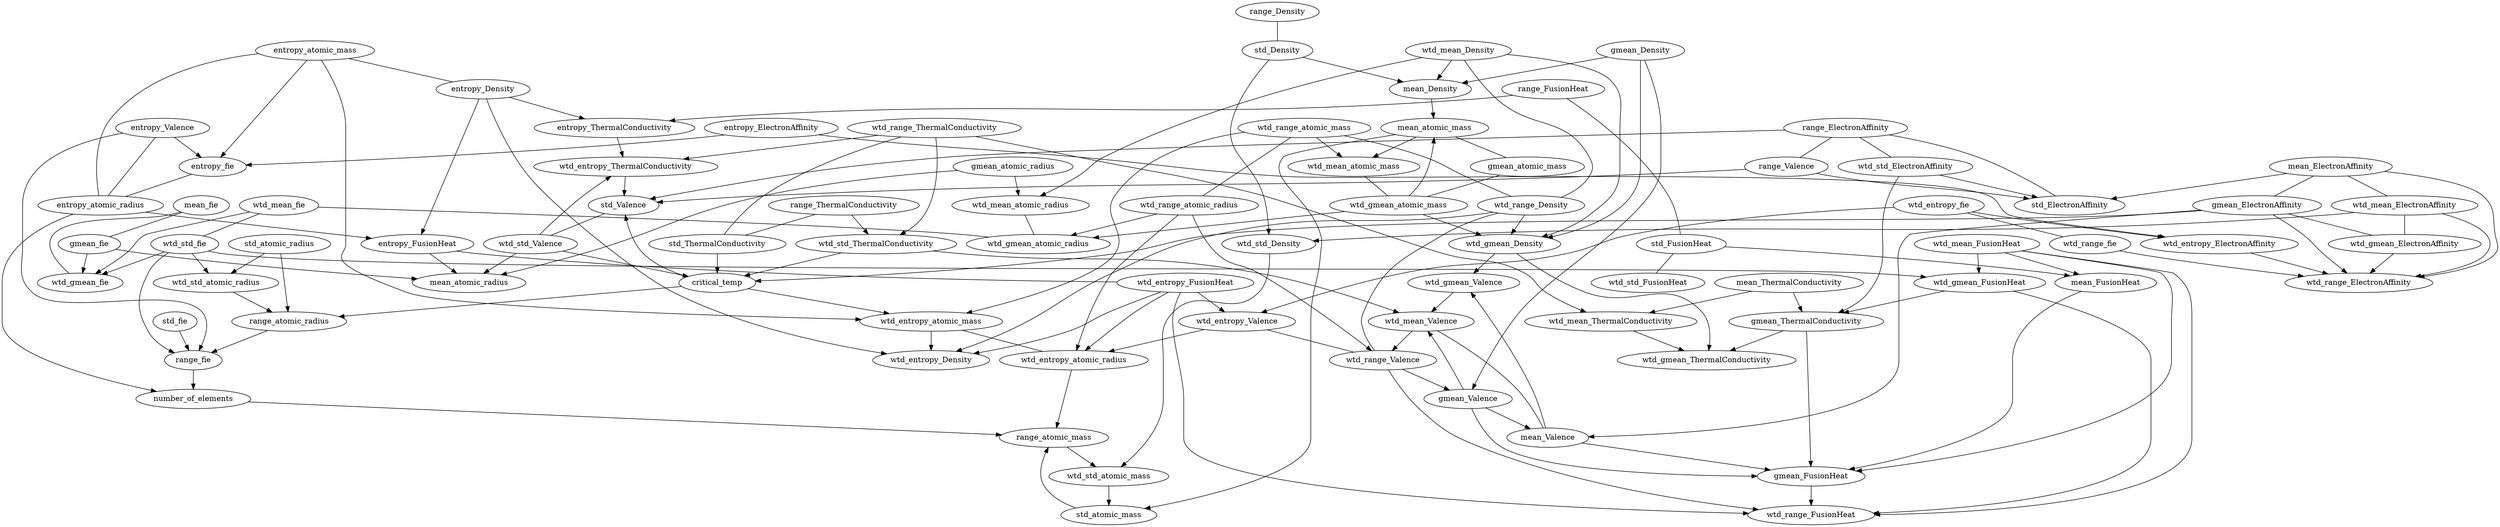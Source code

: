 digraph {
	graph [bb="0,0,4575,972",
		dpi=200,
		fontsize=18
	];
	node [label="\N"];
	0	[height=0.5,
		label=number_of_elements,
		pos="3326.3,234",
		width=2.9608];
	7	[height=0.5,
		label=range_atomic_mass,
		pos="3225.3,162",
		width=2.8164];
	0 -> 7	[arrowhead=normal,
		arrowtail=none,
		dir=both,
		pos="e,3249.5,179.71 3302.4,216.41 3289,207.15 3272.2,195.49 3257.7,185.42"];
	1	[height=0.5,
		label=mean_atomic_mass,
		pos="1214.3,738",
		width=2.7803];
	2	[height=0.5,
		label=wtd_mean_atomic_mass,
		pos="1214.3,666",
		width=3.3941];
	1 -> 2	[arrowhead=normal,
		arrowtail=none,
		dir=both,
		pos="e,1214.3,684.1 1214.3,719.7 1214.3,711.98 1214.3,702.71 1214.3,694.11"];
	3	[height=0.5,
		label=gmean_atomic_mass,
		pos="930.34,666",
		width=2.9428];
	1 -> 3	[arrowhead=none,
		arrowtail=none,
		dir=both,
		pos="1157.9,723.09 1108.7,710.97 1037.7,693.47 988.14,681.25"];
	9	[height=0.5,
		label=std_atomic_mass,
		pos="3091.3,18",
		width=2.4734];
	1 -> 9	[arrowhead=normal,
		arrowtail=none,
		dir=both,
		pos="e,3002.9,20.317 1297.6,727.89 1464.5,708.8 1834.5,662.2 1951.3,612 2024.8,580.42 2024.2,540.57 2095.3,504 2142.6,479.71 2165.8,498.47 \
2209.3,468 2234.1,450.64 2267.1,376.7 2292.3,360 2345.6,324.79 2387.2,370.09 2431.3,324 2459.3,294.79 2450.3,275.45 2450.3,235 2450.3,\
235 2450.3,235 2450.3,161 2450.3,51.284 2812.8,26.28 2992.6,20.625"];
	4	[height=0.5,
		label=wtd_gmean_atomic_mass,
		pos="1208.3,594",
		width=3.5566];
	2 -> 4	[arrowhead=none,
		arrowtail=none,
		dir=both,
		pos="1212.9,647.7 1211.9,636.85 1210.7,622.92 1209.8,612.1"];
	3 -> 4	[arrowhead=none,
		arrowtail=none,
		dir=both,
		pos="986.93,650.75 1034.1,638.88 1101,622.02 1148.9,609.96"];
	4 -> 1	[arrowhead=normal,
		arrowtail=none,
		dir=both,
		pos="e,1144.3,725.06 1137.5,609.12 1116.5,616.96 1095.8,629.13 1083.3,648 1074.5,661.34 1074.4,670.73 1083.3,684 1095.4,701.91 1114.7,\
713.77 1134.8,721.63"];
	24	[height=0.5,
		label=wtd_gmean_atomic_radius,
		pos="1088.3,522",
		width=3.7011];
	4 -> 24	[arrowhead=normal,
		arrowtail=none,
		dir=both,
		pos="e,1117,539.71 1179.9,576.41 1163.7,566.98 1143.3,555.05 1125.8,544.86"];
	34	[height=0.5,
		label=wtd_gmean_Density,
		pos="1372.3,522",
		width=2.8886];
	4 -> 34	[arrowhead=normal,
		arrowtail=none,
		dir=both,
		pos="e,1335.1,538.91 1246.4,576.76 1270,566.67 1300.6,553.61 1325.7,542.89"];
	5	[height=0.5,
		label=entropy_atomic_mass,
		pos="3169.3,882",
		width=3.0692];
	6	[height=0.5,
		label=wtd_entropy_atomic_mass,
		pos="2434.3,378",
		width=3.683];
	5 -> 6	[arrowhead=normal,
		arrowtail=none,
		dir=both,
		pos="e,2526.2,391.05 3169.8,863.68 3170.1,813.45 3164.8,665.62 3093.3,576 3087.8,569.08 2959.5,507.44 2951.3,504 2860,465.5 2836.3,456.53 \
2740.3,432 2673.2,414.84 2596.3,401.55 2536.4,392.57"];
	15	[height=0.5,
		label=entropy_fie,
		pos="3527.3,666",
		width=1.7332];
	5 -> 15	[arrowhead=normal,
		arrowtail=none,
		dir=both,
		pos="e,3501.2,682.62 3196.8,864.56 3261.2,826.08 3421.6,730.19 3492.6,687.76"];
	25	[height=0.5,
		label=entropy_atomic_radius,
		pos="3455.3,594",
		width=3.2317];
	5 -> 25	[arrowhead=none,
		arrowtail=none,
		dir=both,
		pos="3185.6,864.19 3203,846.23 3231.5,816.98 3256.3,792 3323,724.93 3403.2,646.06 3437.9,612.03"];
	35	[height=0.5,
		label=entropy_Density,
		pos="2115.3,810",
		width=2.4192];
	5 -> 35	[arrowhead=none,
		arrowtail=none,
		dir=both,
		pos="3069.2,874.35 2861.6,860.56 2387.7,829.09 2197.1,816.43"];
	26	[height=0.5,
		label=wtd_entropy_atomic_radius,
		pos="2284.3,306",
		width=3.8274];
	6 -> 26	[arrowhead=none,
		arrowtail=none,
		dir=both,
		pos="2399.2,360.59 2375.2,349.39 2343.5,334.63 2319.5,323.43"];
	36	[height=0.5,
		label=wtd_entropy_Density,
		pos="1980.3,306",
		width=3.015];
	6 -> 36	[arrowhead=normal,
		arrowtail=none,
		dir=both,
		pos="e,2057.1,318.84 2350.3,364.04 2269.8,351.63 2148.8,332.98 2067.4,320.42"];
	10	[height=0.5,
		label=wtd_std_atomic_mass,
		pos="3091.3,90",
		width=3.0872];
	7 -> 10	[arrowhead=normal,
		arrowtail=none,
		dir=both,
		pos="e,3122.7,107.39 3194.3,144.76 3175.6,135.03 3151.7,122.54 3131.6,112.05"];
	8	[height=0.5,
		label=wtd_range_atomic_mass,
		pos="1591.3,738",
		width=3.4303];
	8 -> 2	[arrowhead=normal,
		arrowtail=none,
		dir=both,
		pos="e,1287,680.48 1518.2,723.42 1454.8,711.64 1363,694.6 1296.9,682.33"];
	8 -> 6	[arrowhead=normal,
		arrowtail=none,
		dir=both,
		pos="e,2411.6,395.91 1689.8,727.07 1812.7,714.36 2008.5,692.92 2022.3,684 2101.2,633.22 2056.3,558.87 2132.3,504 2189.7,462.61 2221.8,\
494.65 2287.3,468 2329.9,450.68 2374.5,421.98 2403.2,401.86"];
	28	[height=0.5,
		label=wtd_range_atomic_radius,
		pos="1597.3,594",
		width=3.5747];
	8 -> 28	[arrowhead=none,
		arrowtail=none,
		dir=both,
		pos="1592.1,719.87 1593.2,692.58 1595.5,639.52 1596.6,612.19"];
	38	[height=0.5,
		label=wtd_range_Density,
		pos="1843.3,594",
		width=2.7623];
	8 -> 38	[arrowhead=none,
		arrowtail=none,
		dir=both,
		pos="1614.9,720.16 1641.7,701.41 1687.1,670.74 1728.3,648 1753.5,634.15 1782.9,620.64 1805.6,610.73"];
	9 -> 7	[arrowhead=normal,
		arrowtail=none,
		dir=both,
		pos="e,3227.2,143.72 3149.3,31.781 3172,39.675 3196.1,52.23 3211.3,72 3224.7,89.391 3227.6,114.44 3227.5,133.54"];
	10 -> 9	[arrowhead=normal,
		arrowtail=none,
		dir=both,
		pos="e,3091.3,36.104 3091.3,71.697 3091.3,63.983 3091.3,54.712 3091.3,46.112"];
	11	[height=0.5,
		label=mean_fie,
		pos="535.34,594",
		width=1.4443];
	13	[height=0.5,
		label=gmean_fie,
		pos="659.34,522",
		width=1.6068];
	11 -> 13	[arrowhead=none,
		arrowtail=none,
		dir=both,
		pos="561.33,578.33 582.21,566.54 611.43,550.05 632.52,538.14"];
	14	[height=0.5,
		label=wtd_gmean_fie,
		pos="678.34,450",
		width=2.2026];
	11 -> 14	[arrowhead=none,
		arrowtail=none,
		dir=both,
		pos="541.02,575.76 548.13,556.35 561.9,524.82 582.34,504 598.48,487.56 620.81,474.82 639.87,465.96"];
	12	[height=0.5,
		label=wtd_mean_fie,
		pos="716.34,594",
		width=2.0401];
	12 -> 14	[arrowhead=normal,
		arrowtail=none,
		dir=both,
		pos="e,637.76,465.5 658.43,582.93 633.7,575.45 607.17,562.47 592.34,540 583.53,526.65 584.54,517.97 592.34,504 600.48,489.42 614.47,478.35 \
628.82,470.2"];
	20	[height=0.5,
		label=wtd_std_fie,
		pos="836.34,522",
		width=1.7512];
	12 -> 20	[arrowhead=none,
		arrowtail=none,
		dir=both,
		pos="743.57,577.12 763.35,565.58 789.98,550.05 809.63,538.58"];
	12 -> 24	[arrowhead=none,
		arrowtail=none,
		dir=both,
		pos="770.33,581.77 779.98,579.81 789.95,577.82 799.34,576 871.07,562.08 953.02,547.14 1011.3,536.68"];
	13 -> 14	[arrowhead=normal,
		arrowtail=none,
		dir=both,
		pos="e,673.65,468.28 663.94,504.05 666.05,496.26 668.62,486.82 670.99,478.08"];
	21	[height=0.5,
		label=mean_atomic_radius,
		pos="956.34,450",
		width=2.9247];
	13 -> 21	[arrowhead=normal,
		arrowtail=none,
		dir=both,
		pos="e,897.12,464.94 703.89,510.48 712.97,508.33 722.46,506.09 731.34,504 783.63,491.67 842.76,477.74 887.28,467.26"];
	15 -> 25	[arrowhead=none,
		arrowtail=none,
		dir=both,
		pos="3510.3,648.41 3499,637.41 3484.2,623.03 3472.8,611.96"];
	16	[height=0.5,
		label=wtd_entropy_fie,
		pos="3817.3,594",
		width=2.347];
	18	[height=0.5,
		label=wtd_range_fie,
		pos="3817.3,522",
		width=2.0943];
	16 -> 18	[arrowhead=none,
		arrowtail=none,
		dir=both,
		pos="3817.3,575.7 3817.3,564.85 3817.3,550.92 3817.3,540.1"];
	46	[height=0.5,
		label=wtd_entropy_ElectronAffinity,
		pos="4057.3,522",
		width=4.0621];
	16 -> 46	[arrowhead=normal,
		arrowtail=none,
		dir=both,
		pos="e,4003,538.84 3865,579.09 3901.8,568.37 3953,553.44 3993.3,541.68"];
	76	[height=0.5,
		label=wtd_entropy_Valence,
		pos="1946.3,378",
		width=3.015];
	16 -> 76	[arrowhead=normal,
		arrowtail=none,
		dir=both,
		pos="e,1928.4,396.06 3738.9,587.24 3692.7,583.89 3633.2,579.62 3580.3,576 3334.6,559.19 3265.8,601.82 3027.3,540 2991.2,530.62 2987.7,\
512.83 2951.3,504 2894.9,490.28 1946.7,509.78 1906.3,468 1889,450.01 1904.9,423.17 1921.6,403.66"];
	17	[height=0.5,
		label=range_fie,
		pos="3326.3,306",
		width=1.4804];
	17 -> 0	[arrowhead=normal,
		arrowtail=none,
		dir=both,
		pos="e,3326.3,252.1 3326.3,287.7 3326.3,279.98 3326.3,270.71 3326.3,262.11"];
	48	[height=0.5,
		label=wtd_range_ElectronAffinity,
		pos="4316.3,450",
		width=3.8094];
	18 -> 48	[arrowhead=normal,
		arrowtail=none,
		dir=both,
		pos="e,4214,462.08 3872.1,509.46 3882.1,507.51 3892.5,505.61 3902.3,504 4004,487.34 4120.5,472.83 4204,463.23"];
	19	[height=0.5,
		label=std_fie,
		pos="3409.3,378",
		width=1.1374];
	19 -> 17	[arrowhead=normal,
		arrowtail=none,
		dir=both,
		pos="e,3345.2,322.89 3391.3,361.81 3380.1,352.38 3365.6,340.08 3353,329.53"];
	20 -> 14	[arrowhead=normal,
		arrowtail=none,
		dir=both,
		pos="e,712.95,466.33 803.6,506.5 780.01,496.05 747.93,481.83 722.14,470.41"];
	20 -> 17	[arrowhead=normal,
		arrowtail=none,
		dir=both,
		pos="e,3273.1,307.58 888.22,511.63 906.52,508.68 927.29,505.74 946.34,504 1082.7,491.52 2051.9,520.55 2178.3,468 2242.8,441.22 2228.2,\
387.49 2292.3,360 2381.2,321.91 3051.6,310.4 3262.8,307.71"];
	30	[height=0.5,
		label=wtd_std_atomic_radius,
		pos="3243.3,450",
		width=3.2317];
	20 -> 30	[arrowhead=normal,
		arrowtail=none,
		dir=both,
		pos="e,3131.5,455.22 887.93,511.57 906.3,508.6 927.18,505.66 946.34,504 1343.6,469.47 2341.7,478.73 2740.3,468 2870.5,464.49 3019.6,459.31 \
3121.5,455.59"];
	54	[height=0.5,
		label=wtd_gmean_FusionHeat,
		pos="459.34,450",
		width=3.3941];
	20 -> 54	[arrowhead=normal,
		arrowtail=none,
		dir=both,
		pos="e,532.12,464.51 785.1,511.49 722.71,499.9 616.49,480.18 542.36,466.42"];
	22	[height=0.5,
		label=wtd_mean_atomic_radius,
		pos="935.34,594",
		width=3.5386];
	22 -> 24	[arrowhead=none,
		arrowtail=none,
		dir=both,
		pos="971.21,576.59 995.68,565.39 1028,550.63 1052.4,539.43"];
	23	[height=0.5,
		label=gmean_atomic_radius,
		pos="429.34,666",
		width=3.0872];
	23 -> 21	[arrowhead=normal,
		arrowtail=none,
		dir=both,
		pos="e,881.48,462.81 495.25,651.4 527.2,643.03 565.29,630.31 596.34,612 616.38,600.18 614.7,588.47 634.34,576 671.41,552.47 689.27,563.53 \
726.34,540 745.98,527.53 744.08,515.44 764.34,504 797.09,485.51 836.67,473.17 871.36,465.08"];
	23 -> 22	[arrowhead=normal,
		arrowtail=none,
		dir=both,
		pos="e,847.55,607.15 510.92,653.71 599.92,641.4 742.36,621.7 837.36,608.55"];
	25 -> 0	[arrowhead=normal,
		arrowtail=none,
		dir=both,
		pos="e,3401.6,246.8 3547.8,582.96 3606.2,574.71 3674.6,560.93 3695.3,540 3723.8,511.3 3714.3,491.45 3714.3,451 3714.3,451 3714.3,451 \
3714.3,377 3714.3,313.03 3526,269.27 3411.7,248.61"];
	55	[height=0.5,
		label=entropy_FusionHeat,
		pos="1904.3,522",
		width=2.9067];
	25 -> 55	[arrowhead=normal,
		arrowtail=none,
		dir=both,
		pos="e,1996.4,530.64 3346.4,587.62 3274.6,584.13 3178.4,579.59 3093.3,576 2666.3,557.97 2559.1,563.89 2132.3,540 2091.1,537.69 2045.8,\
534.46 2006.5,531.43"];
	75	[height=0.5,
		label=entropy_Valence,
		pos="3599.3,522",
		width=2.4192];
	25 -> 75	[arrowhead=none,
		arrowtail=none,
		dir=both,
		pos="3489.1,576.59 3512.5,565.19 3543.6,550.09 3566.8,538.83"];
	26 -> 7	[arrowhead=normal,
		arrowtail=none,
		dir=both,
		pos="e,3150.9,174.24 2370.8,291.96 2550.5,264.84 2962.6,202.65 3140.7,175.77"];
	27	[height=0.5,
		label=range_atomic_radius,
		pos="3243.3,378",
		width=2.9608];
	27 -> 17	[arrowhead=normal,
		arrowtail=none,
		dir=both,
		pos="e,3307.3,323.07 3263.4,360.05 3274.3,350.92 3287.8,339.51 3299.5,329.63"];
	28 -> 24	[arrowhead=normal,
		arrowtail=none,
		dir=both,
		pos="e,1178.2,535.36 1509,580.85 1419.6,568.55 1281.6,549.57 1188.2,536.74"];
	28 -> 26	[arrowhead=normal,
		arrowtail=none,
		dir=both,
		pos="e,2275.6,323.99 1625.3,576.4 1661.8,555.58 1728.5,520.6 1790.3,504 1874,481.55 2104.1,512.56 2178.3,468 2205,451.98 2248.9,374.24 \
2270.9,332.93"];
	78	[height=0.5,
		label=wtd_range_Valence,
		pos="1752.3,306",
		width=2.7623];
	28 -> 78	[arrowhead=normal,
		arrowtail=none,
		dir=both,
		pos="e,1745.9,324.25 1594.7,575.9 1592.6,556.91 1592,526.03 1605.3,504 1620.7,478.69 1641,489.51 1661.3,468 1699.7,427.43 1727.9,367.72 \
1742.1,333.57"];
	29	[height=0.5,
		label=std_atomic_radius,
		pos="3399.3,522",
		width=2.6359];
	29 -> 27	[arrowhead=normal,
		arrowtail=none,
		dir=both,
		pos="e,3302.9,393.03 3397.5,503.79 3394.6,484.12 3387.1,452.07 3368.3,432 3353.3,415.96 3332.7,404.57 3312.5,396.57"];
	29 -> 30	[arrowhead=normal,
		arrowtail=none,
		dir=both,
		pos="e,3279.4,467.19 3363.9,505.12 3341.6,495.11 3312.6,482.1 3288.7,471.34"];
	30 -> 27	[arrowhead=normal,
		arrowtail=none,
		dir=both,
		pos="e,3243.3,396.1 3243.3,431.7 3243.3,423.98 3243.3,414.71 3243.3,406.11"];
	31	[height=0.5,
		label=mean_Density,
		pos="1298.3,810",
		width=2.1123];
	31 -> 1	[arrowhead=normal,
		arrowtail=none,
		dir=both,
		pos="e,1234.4,755.71 1278.4,792.41 1267.6,783.41 1254.1,772.14 1242.3,762.27"];
	32	[height=0.5,
		label=wtd_mean_Density,
		pos="965.34,882",
		width=2.7261];
	32 -> 22	[arrowhead=normal,
		arrowtail=none,
		dir=both,
		pos="e,847.13,607.01 900.6,868.37 768.39,839.84 487.86,763.77 587.34,648 591.46,643.21 735.68,622.46 837.14,608.39"];
	32 -> 31	[arrowhead=normal,
		arrowtail=none,
		dir=both,
		pos="e,1243.4,822.54 1027.2,868 1085.9,855.66 1173.7,837.2 1233.4,824.66"];
	32 -> 34	[arrowhead=normal,
		arrowtail=none,
		dir=both,
		pos="e,1375,540 961.17,863.97 957.36,843.86 954.81,810.77 973.34,792 1028.3,736.36 1263,805.67 1323.3,756 1384.6,705.6 1381.6,599.82 \
1376.2,550.02"];
	32 -> 38	[arrowhead=none,
		arrowtail=none,
		dir=both,
		pos="967.27,863.88 970.63,843.02 979.63,808.52 1003.3,792 1134.8,700.41 1582,831.41 1723.3,756 1754.2,739.55 1810.3,650.11 1833.2,612.1"];
	33	[height=0.5,
		label=gmean_Density,
		pos="1402.3,882",
		width=2.2748];
	33 -> 31	[arrowhead=normal,
		arrowtail=none,
		dir=both,
		pos="e,1322.3,827.15 1378.2,864.76 1364.2,855.31 1346.3,843.26 1331,832.97"];
	33 -> 34	[arrowhead=normal,
		arrowtail=none,
		dir=both,
		pos="e,1378.4,540.24 1402.3,863.95 1402.3,837.29 1402.3,784.11 1402.3,739 1402.3,739 1402.3,739 1402.3,665 1402.3,624.16 1390.3,578.11 \
1381.5,549.82"];
	73	[height=0.5,
		label=gmean_Valence,
		pos="1515.3,234",
		width=2.2748];
	33 -> 73	[arrowhead=normal,
		arrowtail=none,
		dir=both,
		pos="e,1500.4,251.91 1410,863.91 1421.1,837.62 1440.3,785.45 1440.3,739 1440.3,739 1440.3,739 1440.3,665 1440.3,624.55 1436.3,609.24 \
1459.3,576 1484.7,539.37 1606.9,507.09 1628.3,468 1685.4,363.85 1494.5,435.89 1462.3,396 1429.6,355.45 1467.5,294.01 1494,259.95"];
	64	[height=0.5,
		label=wtd_gmean_ThermalConductivity,
		pos="809.34,306",
		width=4.6038];
	34 -> 64	[arrowhead=normal,
		arrowtail=none,
		dir=both,
		pos="e,777.16,323.78 1290.9,510.77 1271.1,508.42 1250,506.01 1230.3,504 1136.9,494.42 893.75,509.12 809.34,468 789.69,458.43 750.34,416.34 \
742.34,396 736.48,381.11 735.37,374.4 742.34,360 748.21,347.87 758.35,337.68 768.99,329.57"];
	74	[height=0.5,
		label=wtd_gmean_Valence,
		pos="1515.3,450",
		width=2.8886];
	34 -> 74	[arrowhead=normal,
		arrowtail=none,
		dir=both,
		pos="e,1482.4,467.15 1405.5,504.76 1425.6,494.91 1451.5,482.25 1473.1,471.68"];
	35 -> 36	[arrowhead=normal,
		arrowtail=none,
		dir=both,
		pos="e,1895.4,317.36 2115.4,791.77 2114.6,739.86 2104.8,583.62 2018.3,504 1976.4,465.41 1943.8,497.92 1895.3,468 1858.1,445.04 1844.3,\
436.68 1828.3,396 1822.5,381.11 1819.1,373.04 1828.3,360 1842.1,340.66 1863.4,328.32 1885.8,320.46"];
	35 -> 55	[arrowhead=normal,
		arrowtail=none,
		dir=both,
		pos="e,1922.7,539.91 2109.8,791.82 2103.5,773.29 2092,743.33 2077.3,720 2033.9,650.92 1966.5,582 1930,546.88"];
	65	[height=0.5,
		label=entropy_ThermalConductivity,
		pos="1919.3,738",
		width=4.1344];
	35 -> 65	[arrowhead=normal,
		arrowtail=none,
		dir=both,
		pos="e,1964.6,755.17 2073.8,794.15 2044.7,783.79 2005.7,769.85 1974.1,758.57"];
	37	[height=0.5,
		label=range_Density,
		pos="2300.3,954",
		width=2.1484];
	39	[height=0.5,
		label=std_Density,
		pos="2300.3,882",
		width=1.8234];
	37 -> 39	[arrowhead=none,
		arrowtail=none,
		dir=both,
		pos="2300.3,935.7 2300.3,924.85 2300.3,910.92 2300.3,900.1"];
	38 -> 34	[arrowhead=normal,
		arrowtail=none,
		dir=both,
		pos="e,1449.9,534.07 1771.3,581.55 1759.3,579.67 1747,577.77 1735.3,576 1641.4,561.74 1533.6,546.1 1460.1,535.53"];
	38 -> 36	[arrowhead=normal,
		arrowtail=none,
		dir=both,
		pos="e,1905.7,319.22 1819.7,576.46 1808.5,567.18 1796.4,554.55 1790.3,540 1773.5,499.23 1735,437.26 1795.3,360 1808.3,343.39 1853.4,330.28 \
1895.9,321.25"];
	38 -> 78	[arrowhead=none,
		arrowtail=none,
		dir=both,
		pos="1801.1,577.51 1784.5,569.1 1767,556.89 1757.3,540 1716.7,469.07 1737.1,365.01 1747.5,324.26"];
	39 -> 31	[arrowhead=normal,
		arrowtail=none,
		dir=both,
		pos="e,1370.3,816.03 2237.7,876.62 2063.8,864.48 1575.6,830.37 1380.5,816.74"];
	40	[height=0.5,
		label=wtd_std_Density,
		pos="3123.3,522",
		width=2.4192];
	39 -> 40	[arrowhead=normal,
		arrowtail=none,
		dir=both,
		pos="e,3127.4,540.22 2361.3,875.13 2476.7,862.71 2733.9,828.71 2938.3,756 3037.5,720.73 3093.5,712 3126.3,612 3132.9,592.08 3131.6,568.29 \
3129,550.32"];
	40 -> 10	[arrowhead=normal,
		arrowtail=none,
		dir=both,
		pos="e,3091.9,108.05 3117.5,503.74 3109,477.25 3094.3,424.79 3094.3,379 3094.3,379 3094.3,379 3094.3,233 3094.3,192.99 3093.1,146.65 \
3092.3,118.08"];
	41	[height=0.5,
		label=mean_ElectronAffinity,
		pos="4264.3,666",
		width=3.1594];
	42	[height=0.5,
		label=wtd_mean_ElectronAffinity,
		pos="4128.3,594",
		width=3.7733];
	41 -> 42	[arrowhead=none,
		arrowtail=none,
		dir=both,
		pos="4232.5,648.59 4210.8,637.43 4182.2,622.73 4160.5,611.55"];
	43	[height=0.5,
		label=gmean_ElectronAffinity,
		pos="4401.3,594",
		width=3.3219];
	41 -> 43	[arrowhead=none,
		arrowtail=none,
		dir=both,
		pos="4296.5,648.59 4318.3,637.43 4347.1,622.73 4368.9,611.55"];
	41 -> 48	[arrowhead=normal,
		arrowtail=none,
		dir=both,
		pos="e,4427.5,460.56 4355.5,655.18 4421.2,646.58 4502.9,632.26 4530.3,612 4559.6,590.4 4560.4,575.28 4569.3,540 4573.3,524.49 4579.4,\
516.42 4569.3,504 4552.1,482.76 4493.9,469.73 4437.6,461.91"];
	49	[height=0.5,
		label=std_ElectronAffinity,
		pos="2981.3,594",
		width=2.8525];
	41 -> 49	[arrowhead=normal,
		arrowtail=none,
		dir=both,
		pos="e,3077.9,600.27 4158.8,659.24 3918,646.1 3330.2,614.03 3088.2,600.83"];
	42 -> 40	[arrowhead=normal,
		arrowtail=none,
		dir=both,
		pos="e,3185.7,534.64 4016.6,583.74 3982.5,581.06 3944.9,578.25 3910.3,576 3605.7,556.13 3527.8,573.39 3224.3,540 3215,538.98 3205.3,537.65 \
3195.6,536.2"];
	44	[height=0.5,
		label=wtd_gmean_ElectronAffinity,
		pos="4401.3,522",
		width=3.9358];
	42 -> 44	[arrowhead=none,
		arrowtail=none,
		dir=both,
		pos="4187.9,577.72 4233.4,566.06 4295.8,550.05 4341.4,538.36"];
	42 -> 48	[arrowhead=normal,
		arrowtail=none,
		dir=both,
		pos="e,4294.3,467.99 4158.1,576.19 4174.6,566.38 4195.2,553.33 4212.3,540 4230.7,525.72 4232.8,519.3 4250.3,504 4261.8,493.97 4274.9,\
483.36 4286.3,474.29"];
	43 -> 44	[arrowhead=none,
		arrowtail=none,
		dir=both,
		pos="4401.3,575.7 4401.3,564.85 4401.3,550.92 4401.3,540.1"];
	43 -> 48	[arrowhead=normal,
		arrowtail=none,
		dir=both,
		pos="e,4421.1,461.67 4468.9,579.09 4521.6,565.12 4581.5,540.41 4552.3,504 4536.5,484.21 4483.1,471.3 4431.1,463.18"];
	71	[height=0.5,
		label=mean_Valence,
		pos="1515.3,162",
		width=2.1123];
	43 -> 71	[arrowhead=normal,
		arrowtail=none,
		dir=both,
		pos="e,1584.5,169.59 4319.2,580.91 4304,579.01 4288.2,577.26 4273.3,576 4165,566.83 3396.1,580.82 3295.3,540 3273.2,531.02 3276.4,515.36 \
3255.3,504 3199.9,474.1 3179.2,484.17 3118.3,468 2813.3,386.94 2741,349.22 2431.3,288 2124.5,227.35 1754.1,186.61 1594.7,170.61"];
	81	[height=0.5,
		label=critical_temp,
		pos="2660.3,450",
		width=1.9859];
	43 -> 81	[arrowhead=normal,
		arrowtail=none,
		dir=both,
		pos="e,2731.2,452.51 4319.2,580.9 4304,578.99 4288.2,577.25 4273.3,576 4161.3,566.59 3367.3,580.26 3262.3,540 3239.1,531.07 3242.3,513.61 \
3219.3,504 3135.1,468.81 2875,456.75 2741.4,452.8"];
	44 -> 48	[arrowhead=normal,
		arrowtail=none,
		dir=both,
		pos="e,4337,468.03 4380.8,504.05 4370,495.18 4356.6,484.17 4344.9,474.48"];
	45	[height=0.5,
		label=entropy_ElectronAffinity,
		pos="3773.3,738",
		width=3.4483];
	45 -> 15	[arrowhead=normal,
		arrowtail=none,
		dir=both,
		pos="e,3570.3,679.22 3719.7,721.72 3678.3,709.94 3621.3,693.74 3580.1,682.02"];
	45 -> 46	[arrowhead=normal,
		arrowtail=none,
		dir=both,
		pos="e,4033.2,539.99 3794.9,720.08 3832.8,690.48 3913.8,627.56 3983.3,576 3996.9,565.97 4012,555.09 4025,545.82"];
	46 -> 48	[arrowhead=normal,
		arrowtail=none,
		dir=both,
		pos="e,4259.2,466.45 4115.1,505.38 4154.9,494.63 4207.8,480.33 4249.4,469.09"];
	47	[height=0.5,
		label=range_ElectronAffinity,
		pos="2814.3,738",
		width=3.1955];
	47 -> 49	[arrowhead=none,
		arrowtail=none,
		dir=both,
		pos="2910.6,728.07 2969.5,720.39 3037,706.83 3055.3,684 3065.4,671.53 3062.7,662.23 3055.3,648 3047.1,631.98 3031.5,619.71 3016.8,611.04"];
	50	[height=0.5,
		label=wtd_std_ElectronAffinity,
		pos="2749.3,666",
		width=3.4664];
	47 -> 50	[arrowhead=none,
		arrowtail=none,
		dir=both,
		pos="2798.6,720.05 2788.5,709.21 2775.5,695.18 2765.4,684.28"];
	77	[height=0.5,
		label=range_Valence,
		pos="2969.3,666",
		width=2.1484];
	47 -> 77	[arrowhead=none,
		arrowtail=none,
		dir=both,
		pos="2850.3,720.76 2876,709.17 2910.3,693.68 2935.4,682.31"];
	79	[height=0.5,
		label=std_Valence,
		pos="2459.3,594",
		width=1.8234];
	47 -> 79	[arrowhead=normal,
		arrowtail=none,
		dir=both,
		pos="e,2482.7,610.88 2746.1,723.42 2707,714.52 2657.5,701.3 2615.3,684 2570.2,665.47 2521.9,636.32 2491.2,616.47"];
	50 -> 49	[arrowhead=normal,
		arrowtail=none,
		dir=both,
		pos="e,2931.9,609.93 2800.5,649.55 2836.4,638.72 2884.5,624.22 2922.1,612.89"];
	63	[height=0.5,
		label=gmean_ThermalConductivity,
		pos="895.34,378",
		width=3.9899];
	50 -> 63	[arrowhead=normal,
		arrowtail=none,
		dir=both,
		pos="e,873.09,395.88 2660.5,653.31 2392.3,618.09 1602.1,514.69 1485.3,504 1414.1,497.48 891.5,519.99 842.34,468 823.96,448.56 844.83,\
421.67 865.54,402.55"];
	51	[height=0.5,
		label=mean_FusionHeat,
		pos="225.34,450",
		width=2.6178];
	53	[height=0.5,
		label=gmean_FusionHeat,
		pos="1003.3,90",
		width=2.7803];
	51 -> 53	[arrowhead=normal,
		arrowtail=none,
		dir=both,
		pos="e,968.42,107.07 259.77,433.16 385.4,375.35 819.01,175.82 959.23,111.3"];
	52	[height=0.5,
		label=wtd_mean_FusionHeat,
		pos="116.34,522",
		width=3.2317];
	52 -> 51	[arrowhead=normal,
		arrowtail=none,
		dir=both,
		pos="e,199.69,467.47 142.17,504.41 156.83,495 175.36,483.1 191.21,472.92"];
	52 -> 53	[arrowhead=normal,
		arrowtail=none,
		dir=both,
		pos="e,908.72,96.11 113.77,504 109.98,477.4 103.34,424.3 103.34,379 103.34,379 103.34,379 103.34,233 103.34,153.27 661.5,111.05 898.71,\
96.71"];
	52 -> 54	[arrowhead=normal,
		arrowtail=none,
		dir=both,
		pos="e,390.96,464.95 183.7,507.25 240.32,495.7 321.31,479.17 380.85,467.02"];
	58	[height=0.5,
		label=wtd_range_FusionHeat,
		pos="1003.3,18",
		width=3.2678];
	52 -> 58	[arrowhead=normal,
		arrowtail=none,
		dir=both,
		pos="e,892.98,24.336 105.77,503.79 90.834,477.77 65.34,426.41 65.34,379 65.34,379 65.34,379 65.34,161 65.34,79.267 629.29,38.91 882.63,\
24.903"];
	53 -> 58	[arrowhead=normal,
		arrowtail=none,
		dir=both,
		pos="e,1003.3,36.104 1003.3,71.697 1003.3,63.983 1003.3,54.712 1003.3,46.112"];
	54 -> 58	[arrowhead=normal,
		arrowtail=none,
		dir=both,
		pos="e,907.91,28.578 476.26,431.85 499.2,406.71 537.34,357.35 537.34,307 537.34,307 537.34,307 537.34,161 537.34,86.122 760.28,46.891 \
897.76,29.818"];
	54 -> 63	[arrowhead=normal,
		arrowtail=none,
		dir=both,
		pos="e,810.74,392.58 538.55,436.28 612.36,424.43 722.51,406.75 800.87,394.17"];
	55 -> 21	[arrowhead=normal,
		arrowtail=none,
		dir=both,
		pos="e,1029.8,462.97 1814.6,512.6 1781.5,509.65 1743.7,506.47 1709.3,504 1425.6,483.65 1353.3,497.01 1070.3,468 1060.5,466.99 1050.2,\
465.73 1040,464.37"];
	56	[height=0.5,
		label=wtd_entropy_FusionHeat,
		pos="2042.3,450",
		width=3.5205];
	55 -> 56	[arrowhead=none,
		arrowtail=none,
		dir=both,
		pos="1936.3,504.76 1958.3,493.62 1987.4,478.87 2009.5,467.63"];
	56 -> 26	[arrowhead=normal,
		arrowtail=none,
		dir=both,
		pos="e,2249.4,323.58 2073.5,432.52 2091.8,422.51 2115.3,409.15 2135.3,396 2157.6,381.37 2160.8,374.24 2183.3,360 2201.4,348.56 2222.3,\
337.33 2240.3,328.17"];
	56 -> 36	[arrowhead=normal,
		arrowtail=none,
		dir=both,
		pos="e,2022.2,322.85 2053.5,431.98 2064.2,413.32 2077,383 2064.3,360 2056.8,346.37 2044.2,335.77 2030.9,327.75"];
	56 -> 58	[arrowhead=normal,
		arrowtail=none,
		dir=both,
		pos="e,1118.5,21.754 2057.6,431.99 2065.8,422.11 2075.3,409.07 2081.3,396 2085.8,386.25 2118.3,239.25 2118.3,235 2118.3,235 2118.3,235 \
2118.3,161 2118.3,62.163 1420,30.829 1128.7,22.057"];
	56 -> 76	[arrowhead=normal,
		arrowtail=none,
		dir=both,
		pos="e,1969.4,395.79 2019.1,432.05 2006.6,422.94 1991,411.58 1977.5,401.71"];
	57	[height=0.5,
		label=range_FusionHeat,
		pos="1108.3,810",
		width=2.6539];
	59	[height=0.5,
		label=std_FusionHeat,
		pos="701.34,738",
		width=2.3109];
	57 -> 59	[arrowhead=none,
		arrowtail=none,
		dir=both,
		pos="1040.2,797.28 963.28,784.05 839.09,762.69 764.33,749.83"];
	57 -> 65	[arrowhead=normal,
		arrowtail=none,
		dir=both,
		pos="e,1813.3,750.64 1175.4,797.17 1188,795.23 1201,793.4 1213.3,792 1453.7,764.64 1515.4,776.55 1756.3,756 1771.5,754.71 1787.3,753.22 \
1803,751.67"];
	59 -> 51	[arrowhead=normal,
		arrowtail=none,
		dir=both,
		pos="e,231.02,468.27 618.58,735.66 517.85,732.38 355.48,721.28 309.34,684 300.94,677.21 254,537.61 234.18,477.81"];
	60	[height=0.5,
		label=wtd_std_FusionHeat,
		pos="701.34,666",
		width=2.9247];
	59 -> 60	[arrowhead=none,
		arrowtail=none,
		dir=both,
		pos="701.34,719.7 701.34,708.85 701.34,694.92 701.34,684.1"];
	61	[height=0.5,
		label=mean_ThermalConductivity,
		pos="1217.3,450",
		width=3.8274];
	62	[height=0.5,
		label=wtd_mean_ThermalConductivity,
		pos="1217.3,378",
		width=4.4413];
	61 -> 62	[arrowhead=normal,
		arrowtail=none,
		dir=both,
		pos="e,1217.3,396.1 1217.3,431.7 1217.3,423.98 1217.3,414.71 1217.3,406.11"];
	61 -> 63	[arrowhead=normal,
		arrowtail=none,
		dir=both,
		pos="e,963.7,393.86 1149.4,434.24 1098,423.06 1027.3,407.69 973.53,396"];
	62 -> 64	[arrowhead=normal,
		arrowtail=none,
		dir=both,
		pos="e,893.97,321.52 1133.3,362.58 1066.6,351.14 973.36,335.14 904.02,323.24"];
	63 -> 53	[arrowhead=normal,
		arrowtail=none,
		dir=both,
		pos="e,1006.9,108.14 939.88,360.86 956.62,352.49 974.06,340.48 984.34,324 1024.6,259.44 1016.1,164.48 1008.6,118.27"];
	63 -> 64	[arrowhead=normal,
		arrowtail=none,
		dir=both,
		pos="e,830.26,324.03 874.52,360.05 863.62,351.18 850.09,340.17 838.19,330.48"];
	66	[height=0.5,
		label=wtd_entropy_ThermalConductivity,
		pos="2321.3,666",
		width=4.7482];
	65 -> 66	[arrowhead=normal,
		arrowtail=none,
		dir=both,
		pos="e,2237,681.69 2000.7,722.83 2066.2,711.43 2158.3,695.39 2227,683.42"];
	66 -> 79	[arrowhead=normal,
		arrowtail=none,
		dir=both,
		pos="e,2429.4,610.2 2354.4,648.23 2374.2,638.2 2399.4,625.4 2420.2,614.86"];
	67	[height=0.5,
		label=range_ThermalConductivity,
		pos="2682.3,594",
		width=3.8816];
	69	[height=0.5,
		label=std_ThermalConductivity,
		pos="2815.3,522",
		width=3.5386];
	67 -> 69	[arrowhead=none,
		arrowtail=none,
		dir=both,
		pos="2713.9,576.41 2735.1,565.25 2762.9,550.6 2784,539.47"];
	70	[height=0.5,
		label=wtd_std_ThermalConductivity,
		pos="2483.3,522",
		width=4.1524];
	67 -> 70	[arrowhead=normal,
		arrowtail=none,
		dir=both,
		pos="e,2529.5,539.23 2636.7,576.94 2607.7,566.74 2570,553.47 2539.2,542.65"];
	68	[height=0.5,
		label=wtd_range_ThermalConductivity,
		pos="2454.3,738",
		width=4.4774];
	68 -> 62	[arrowhead=normal,
		arrowtail=none,
		dir=both,
		pos="e,1278.2,394.74 2331.8,726.28 2273,718.63 2202.2,705.69 2141.3,684 2049.8,651.4 2042.4,609.81 1951.3,576 1834.8,532.72 1512.8,525.01 \
1402.3,468 1381.7,457.33 1384.1,444.2 1364.3,432 1340.9,417.55 1312.9,406.23 1287.7,397.82"];
	68 -> 66	[arrowhead=normal,
		arrowtail=none,
		dir=both,
		pos="e,2353.4,683.87 2422.5,720.23 2404.4,710.74 2381.7,698.75 2362.3,688.56"];
	68 -> 69	[arrowhead=none,
		arrowtail=none,
		dir=both,
		pos="2478.5,720.2 2508.9,699.83 2563.6,666.01 2615.3,648 2707.3,616 2768.4,686.26 2831.3,612 2848.4,591.88 2836.2,559.84 2825.8,540.19"];
	68 -> 70	[arrowhead=normal,
		arrowtail=none,
		dir=both,
		pos="e,2430.1,538.94 2474.4,720.05 2494,701.46 2518.5,671.19 2501.3,648 2469,604.24 2416.7,655.76 2384.3,612 2374.8,599.13 2376.1,589.73 \
2384.3,576 2392.8,561.87 2406.5,551.3 2421,543.47"];
	69 -> 81	[arrowhead=normal,
		arrowtail=none,
		dir=both,
		pos="e,2693.5,466 2779,504.59 2756.2,494.28 2726.6,480.94 2702.7,470.15"];
	72	[height=0.5,
		label=wtd_mean_Valence,
		pos="1569.3,378",
		width=2.7261];
	70 -> 72	[arrowhead=normal,
		arrowtail=none,
		dir=both,
		pos="e,1611.5,394.33 2377.3,509.26 2359.6,507.42 2341.5,505.6 2324.3,504 2124.1,485.31 2071.1,504.44 1873.3,468 1782.9,451.34 1680.9,\
418.48 1621.1,397.68"];
	70 -> 81	[arrowhead=normal,
		arrowtail=none,
		dir=both,
		pos="e,2623.6,465.53 2524.8,504.59 2551.6,494 2586.5,480.21 2614.1,469.27"];
	71 -> 53	[arrowhead=normal,
		arrowtail=none,
		dir=both,
		pos="e,1080.4,101.54 1451.3,152.24 1360.1,139.78 1192.8,116.9 1090.4,102.91"];
	71 -> 72	[arrowhead=none,
		arrowtail=none,
		dir=both,
		pos="1558.2,176.93 1576.4,185.23 1595.9,197.77 1606.3,216 1633.5,263.24 1600,329.05 1580.9,359.83"];
	71 -> 74	[arrowhead=normal,
		arrowtail=none,
		dir=both,
		pos="e,1473.2,433.45 1472.5,176.93 1454.2,185.23 1434.8,197.77 1424.3,216 1416.4,229.87 1424.1,236 1424.3,252 1425.5,316.03 1397.2,340.64 \
1429.3,396 1437.4,409.81 1450.6,420.5 1464.2,428.54"];
	72 -> 78	[arrowhead=normal,
		arrowtail=none,
		dir=both,
		pos="e,1711.8,322.49 1610,361.46 1637.2,351.04 1673.3,337.24 1702.3,326.14"];
	73 -> 53	[arrowhead=normal,
		arrowtail=none,
		dir=both,
		pos="e,1055.4,105.45 1466.7,219.51 1373.1,193.56 1168.1,136.71 1065.1,108.12"];
	73 -> 71	[arrowhead=normal,
		arrowtail=none,
		dir=both,
		pos="e,1515.3,180.1 1515.3,215.7 1515.3,207.98 1515.3,198.71 1515.3,190.11"];
	73 -> 72	[arrowhead=normal,
		arrowtail=none,
		dir=both,
		pos="e,1562.8,359.87 1521.9,252.19 1531.2,276.64 1548.3,321.67 1559.2,350.44"];
	74 -> 72	[arrowhead=normal,
		arrowtail=none,
		dir=both,
		pos="e,1556,396.28 1528.4,432.05 1534.8,423.75 1542.7,413.58 1549.8,404.38"];
	75 -> 15	[arrowhead=normal,
		arrowtail=none,
		dir=both,
		pos="e,3548.4,649.02 3598.6,540.06 3597.1,558.74 3592.8,589.1 3580.3,612 3574.2,623.25 3565,633.69 3555.9,642.27"];
	75 -> 17	[arrowhead=normal,
		arrowtail=none,
		dir=both,
		pos="e,3367.2,317.75 3588.7,504.06 3567.6,471.87 3517.6,401.37 3459.3,360 3434.5,342.4 3403.1,329.51 3376.9,320.86"];
	76 -> 26	[arrowhead=normal,
		arrowtail=none,
		dir=both,
		pos="e,2214.1,321.54 2011.5,363.5 2066.5,352.12 2145.3,335.79 2204.1,323.61"];
	76 -> 78	[arrowhead=none,
		arrowtail=none,
		dir=both,
		pos="1903.3,361.46 1871,349.82 1827.1,333.97 1794.9,322.37"];
	77 -> 49	[arrowhead=normal,
		arrowtail=none,
		dir=both,
		pos="e,2978.4,612.1 2972.3,647.7 2973.6,639.98 2975.2,630.71 2976.7,622.11"];
	77 -> 79	[arrowhead=normal,
		arrowtail=none,
		dir=both,
		pos="e,2506.1,606.67 2914,653.27 2903.8,651.34 2893.3,649.49 2883.3,648 2728.7,624.81 2687.6,637.55 2533.3,612 2527.7,611.06 2521.8,609.95 \
2515.9,608.75"];
	78 -> 58	[arrowhead=normal,
		arrowtail=none,
		dir=both,
		pos="e,1117.1,22.728 1741.5,287.91 1719.4,254.48 1665.6,180.52 1600.3,144 1451.4,60.661 1253.5,32.711 1127.2,23.441"];
	78 -> 73	[arrowhead=normal,
		arrowtail=none,
		dir=both,
		pos="e,1562.1,248.82 1702.7,290.33 1664.5,279.05 1611.8,263.48 1572,251.72"];
	80	[height=0.5,
		label=wtd_std_Valence,
		pos="2228.3,522",
		width=2.4192];
	79 -> 80	[arrowhead=none,
		arrowtail=none,
		dir=both,
		pos="2417,580.16 2376.9,568 2316.7,549.79 2275.2,537.2"];
	80 -> 21	[arrowhead=normal,
		arrowtail=none,
		dir=both,
		pos="e,1029.2,463.08 2150.1,513.87 2110.6,510.47 2062,506.59 2018.3,504 1597.4,478.98 1490.2,507.15 1070.3,468 1060.2,467.06 1049.6,465.82 \
1039.2,464.44"];
	80 -> 66	[arrowhead=normal,
		arrowtail=none,
		dir=both,
		pos="e,2310.1,647.87 2239.6,540.19 2255.7,564.85 2285.6,610.46 2304.4,639.19"];
	80 -> 81	[arrowhead=normal,
		arrowtail=none,
		dir=both,
		pos="e,2601,460.09 2292,509.69 2303.1,507.76 2314.5,505.8 2325.3,504 2417,488.71 2523.1,472.12 2590.9,461.65"];
	81 -> 6	[arrowhead=normal,
		arrowtail=none,
		dir=both,
		pos="e,2485,394.69 2617,435.59 2582.3,424.83 2533.1,409.6 2494.6,397.65"];
	81 -> 27	[arrowhead=normal,
		arrowtail=none,
		dir=both,
		pos="e,3159.1,389.11 2723.3,441.44 2825.7,429.14 3029,404.73 3148.8,390.35"];
	81 -> 79	[arrowhead=normal,
		arrowtail=none,
		dir=both,
		pos="e,2507.6,581.66 2661.5,468.07 2662,487.92 2659.5,520.44 2641.3,540 2632.6,549.38 2567.2,566.94 2517.3,579.27"];
}
